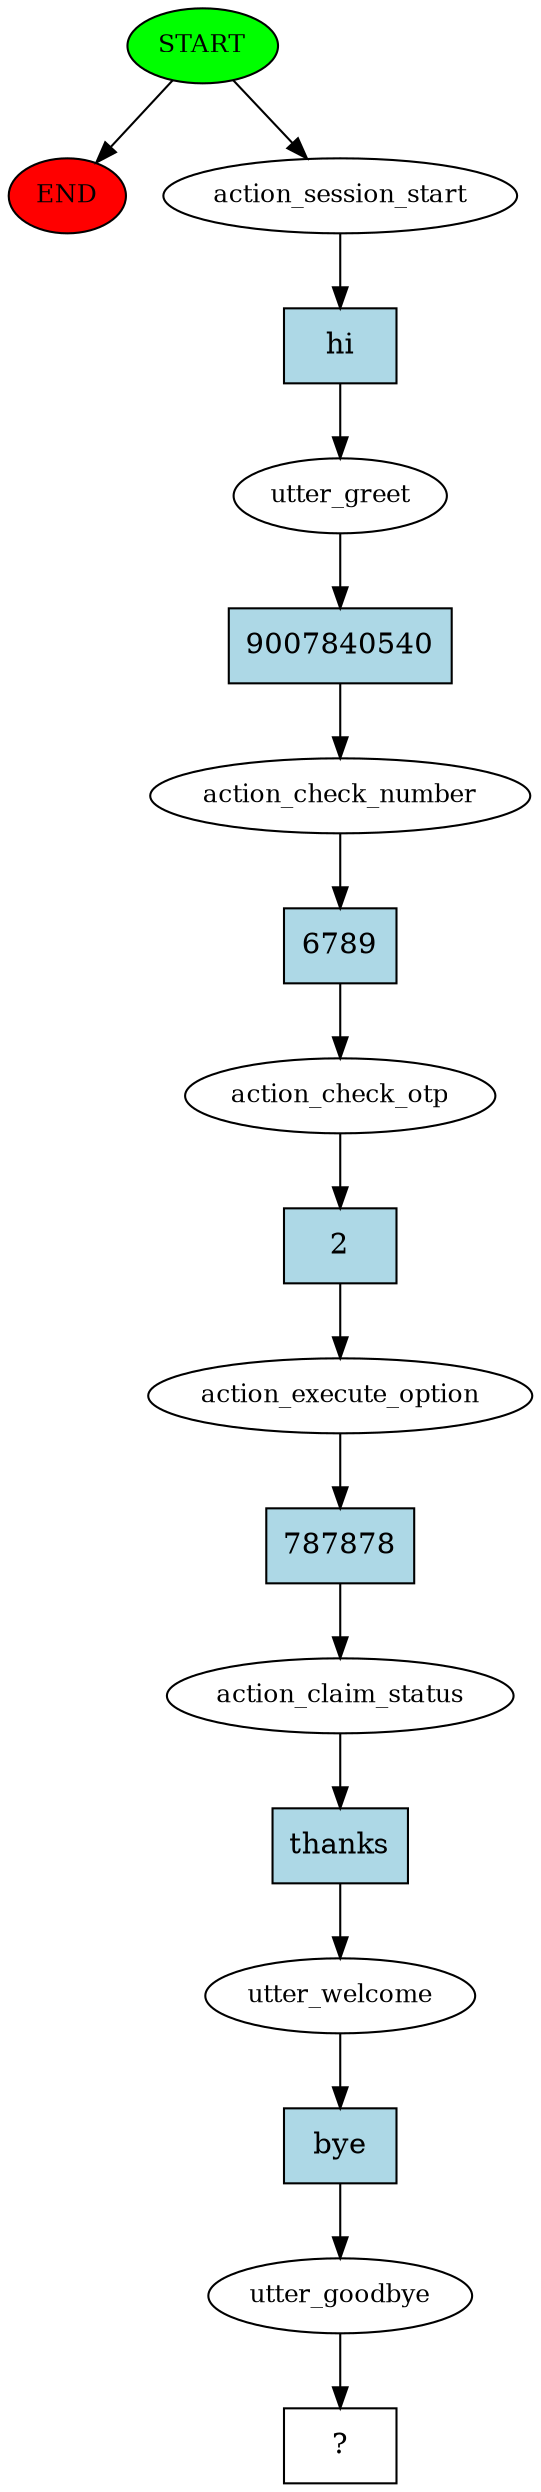 digraph  {
0 [class="start active", fillcolor=green, fontsize=12, label=START, style=filled];
"-1" [class=end, fillcolor=red, fontsize=12, label=END, style=filled];
1 [class=active, fontsize=12, label=action_session_start];
2 [class=active, fontsize=12, label=utter_greet];
3 [class=active, fontsize=12, label=action_check_number];
4 [class=active, fontsize=12, label=action_check_otp];
5 [class=active, fontsize=12, label=action_execute_option];
6 [class=active, fontsize=12, label=action_claim_status];
7 [class=active, fontsize=12, label=utter_welcome];
8 [class=active, fontsize=12, label=utter_goodbye];
9 [class="intent dashed active", label="  ?  ", shape=rect];
10 [class="intent active", fillcolor=lightblue, label=hi, shape=rect, style=filled];
11 [class="intent active", fillcolor=lightblue, label=9007840540, shape=rect, style=filled];
12 [class="intent active", fillcolor=lightblue, label=6789, shape=rect, style=filled];
13 [class="intent active", fillcolor=lightblue, label=2, shape=rect, style=filled];
14 [class="intent active", fillcolor=lightblue, label=787878, shape=rect, style=filled];
15 [class="intent active", fillcolor=lightblue, label=thanks, shape=rect, style=filled];
16 [class="intent active", fillcolor=lightblue, label=bye, shape=rect, style=filled];
0 -> "-1"  [class="", key=NONE, label=""];
0 -> 1  [class=active, key=NONE, label=""];
1 -> 10  [class=active, key=0];
2 -> 11  [class=active, key=0];
3 -> 12  [class=active, key=0];
4 -> 13  [class=active, key=0];
5 -> 14  [class=active, key=0];
6 -> 15  [class=active, key=0];
7 -> 16  [class=active, key=0];
8 -> 9  [class=active, key=NONE, label=""];
10 -> 2  [class=active, key=0];
11 -> 3  [class=active, key=0];
12 -> 4  [class=active, key=0];
13 -> 5  [class=active, key=0];
14 -> 6  [class=active, key=0];
15 -> 7  [class=active, key=0];
16 -> 8  [class=active, key=0];
}
